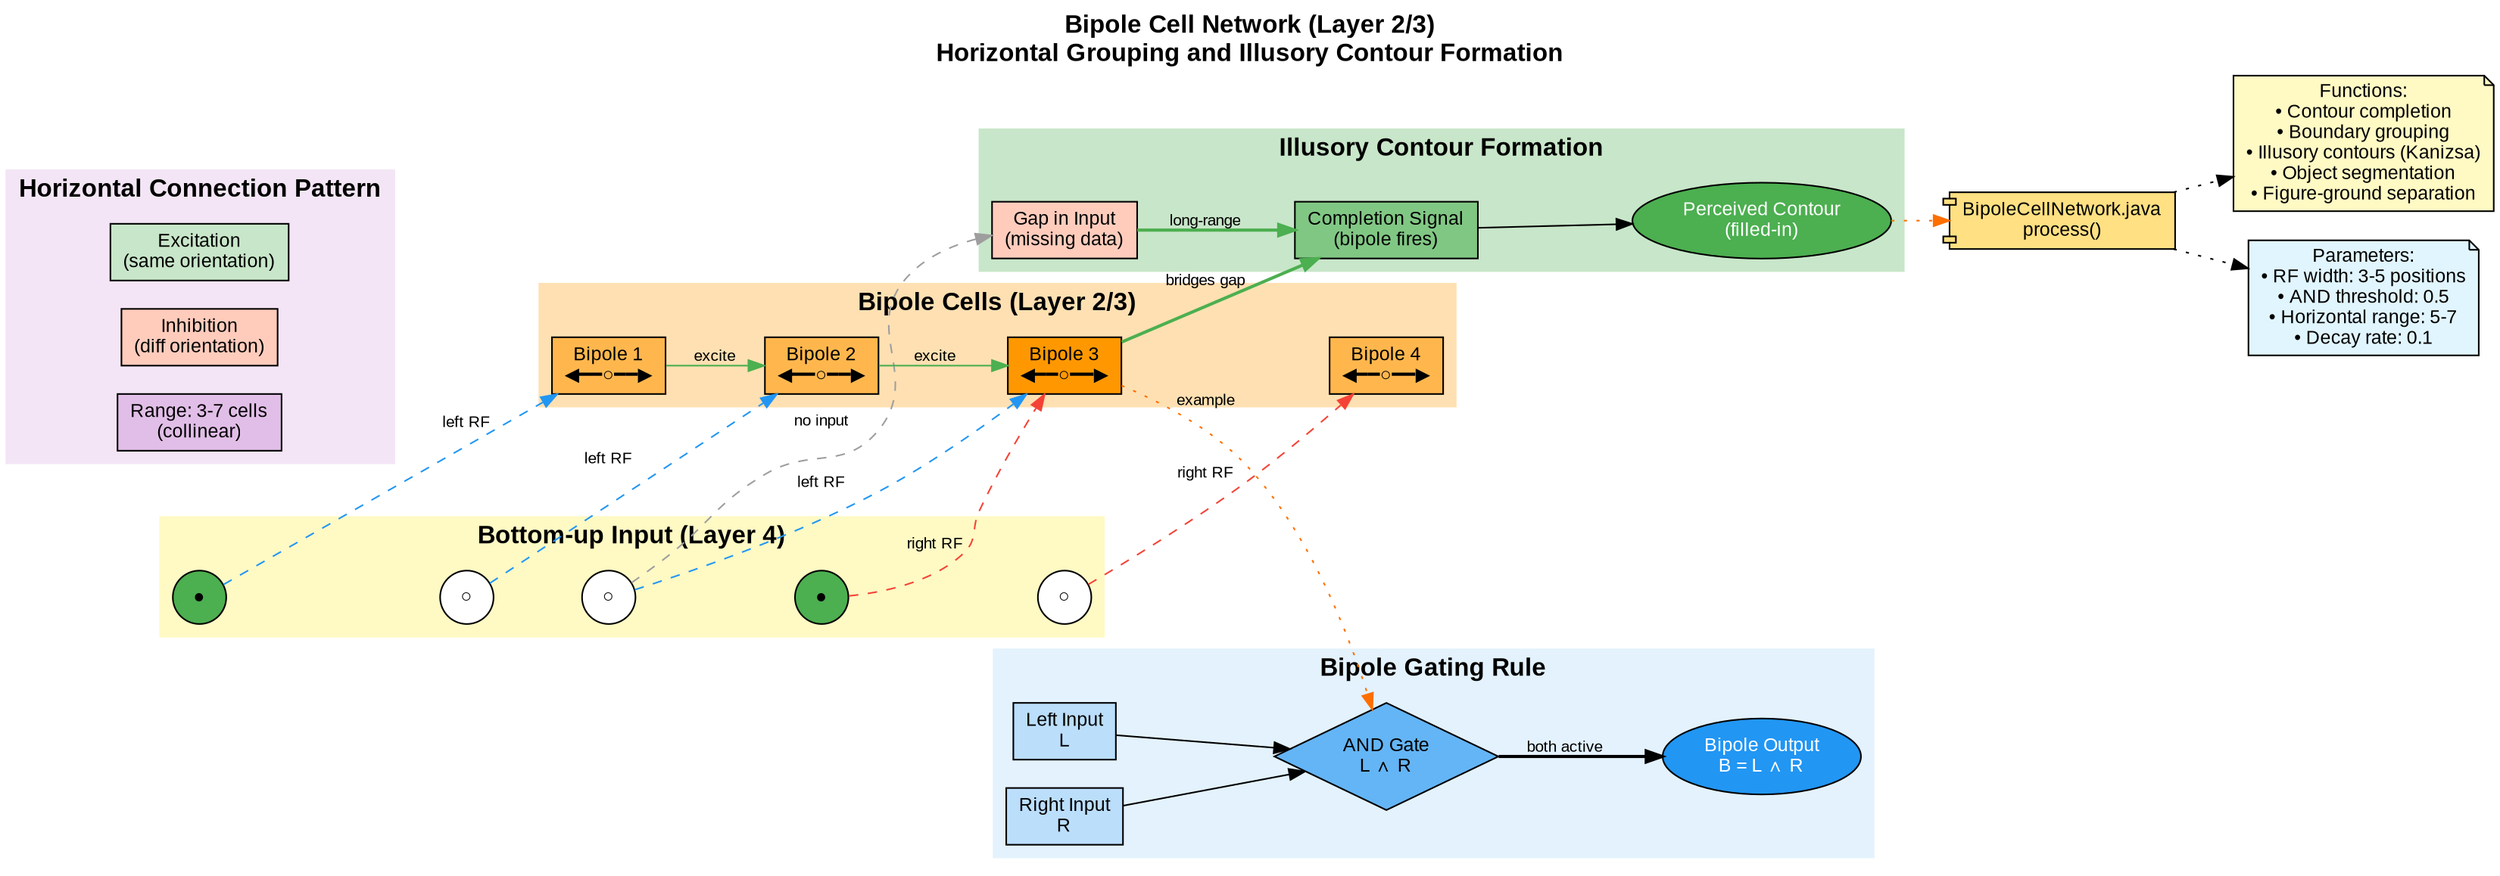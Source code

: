 digraph BipoleCellNetwork {
    rankdir=LR;
    bgcolor="white";
    node [fontname="Arial", fontsize=12];
    edge [fontname="Arial", fontsize=10];

    // Title
    label="Bipole Cell Network (Layer 2/3)\nHorizontal Grouping and Illusory Contour Formation";
    labelloc=t;
    fontsize=16;
    fontname="Arial Bold";

    // Input array
    subgraph cluster_input {
        label="Bottom-up Input (Layer 4)";
        style=filled;
        color="#FFF9C4";

        i1 [label="●", shape=circle, fillcolor="#4CAF50", style=filled, width=0.3];
        i2 [label="○", shape=circle, fillcolor="white", style=filled, width=0.3];
        i3 [label="○", shape=circle, fillcolor="white", style=filled, width=0.3];
        i4 [label="●", shape=circle, fillcolor="#4CAF50", style=filled, width=0.3];
        i5 [label="○", shape=circle, fillcolor="white", style=filled, width=0.3];

        i1 -> i2 -> i3 -> i4 -> i5 [style=invis];
    }

    // Bipole cells
    subgraph cluster_bipole {
        label="Bipole Cells (Layer 2/3)";
        style=filled;
        color="#FFE0B2";

        b1 [label="Bipole 1\n◀━━○━━▶", shape=box, fillcolor="#FFB74D", style=filled];
        b2 [label="Bipole 2\n◀━━○━━▶", shape=box, fillcolor="#FFB74D", style=filled];
        b3 [label="Bipole 3\n◀━━○━━▶", shape=box, fillcolor="#FF9800", style=filled];
        b4 [label="Bipole 4\n◀━━○━━▶", shape=box, fillcolor="#FFB74D", style=filled];

        b1 -> b2 -> b3 -> b4 [style=invis];
    }

    // Receptive fields
    i1 -> b1 [label="left RF", color="#2196F3", style=dashed];
    i2 -> b2 [label="left RF", color="#2196F3", style=dashed];
    i3 -> b3 [label="left RF", color="#2196F3", style=dashed];
    i4 -> b3 [label="right RF", color="#F44336", style=dashed];
    i5 -> b4 [label="right RF", color="#F44336", style=dashed];

    // Gating rule
    subgraph cluster_gating {
        label="Bipole Gating Rule";
        style=filled;
        color="#E3F2FD";

        left_input [label="Left Input\nL", shape=box, fillcolor="#BBDEFB", style=filled];
        right_input [label="Right Input\nR", shape=box, fillcolor="#BBDEFB", style=filled];
        and_gate [label="AND Gate\nL ∧ R", shape=diamond, fillcolor="#64B5F6", style=filled];
        output [label="Bipole Output\nB = L ∧ R", shape=ellipse, fillcolor="#2196F3", style=filled, fontcolor=white];

        left_input -> and_gate;
        right_input -> and_gate;
        and_gate -> output [label="both active", penwidth=2];
    }

    b3 -> and_gate [label="example", style=dotted, color="#FF6F00"];

    // Illusory contour
    subgraph cluster_illusory {
        label="Illusory Contour Formation";
        style=filled;
        color="#C8E6C9";

        gap [label="Gap in Input\n(missing data)", shape=box, fillcolor="#FFCCBC", style=filled];
        completion [label="Completion Signal\n(bipole fires)", shape=box, fillcolor="#81C784", style=filled];
        percept [label="Perceived Contour\n(filled-in)", shape=ellipse, fillcolor="#4CAF50", style=filled, fontcolor=white];

        gap -> completion [label="long-range", penwidth=2, color="#4CAF50"];
        completion -> percept;
    }

    i3 -> gap [label="no input", style=dashed, color="#9E9E9E"];
    b3 -> completion [label="bridges gap", color="#4CAF50", penwidth=2];

    // Horizontal connections
    subgraph cluster_horizontal {
        label="Horizontal Connection Pattern";
        style=filled;
        color="#F3E5F5";

        h_excite [label="Excitation\n(same orientation)", shape=box, fillcolor="#C8E6C9", style=filled];
        h_inhibit [label="Inhibition\n(diff orientation)", shape=box, fillcolor="#FFCCBC", style=filled];
        h_range [label="Range: 3-7 cells\n(collinear)", shape=box, fillcolor="#E1BEE7", style=filled];
    }

    b1 -> b2 [label="excite", color="#4CAF50", constraint=false];
    b2 -> b3 [label="excite", color="#4CAF50", constraint=false];

    // Implementation
    impl [label="BipoleCellNetwork.java\nprocess()", shape=component, fillcolor="#FFE082", style=filled];
    percept -> impl [style=dotted, color="#FF6F00"];

    // Functions
    functions [label="Functions:\n• Contour completion\n• Boundary grouping\n• Illusory contours (Kanizsa)\n• Object segmentation\n• Figure-ground separation", shape=note, fillcolor="#FFF9C4", style=filled];

    impl -> functions [style=dotted];

    // Parameters
    params [label="Parameters:\n• RF width: 3-5 positions\n• AND threshold: 0.5\n• Horizontal range: 5-7\n• Decay rate: 0.1", shape=note, fillcolor="#E1F5FE", style=filled];

    impl -> params [style=dotted];
}

